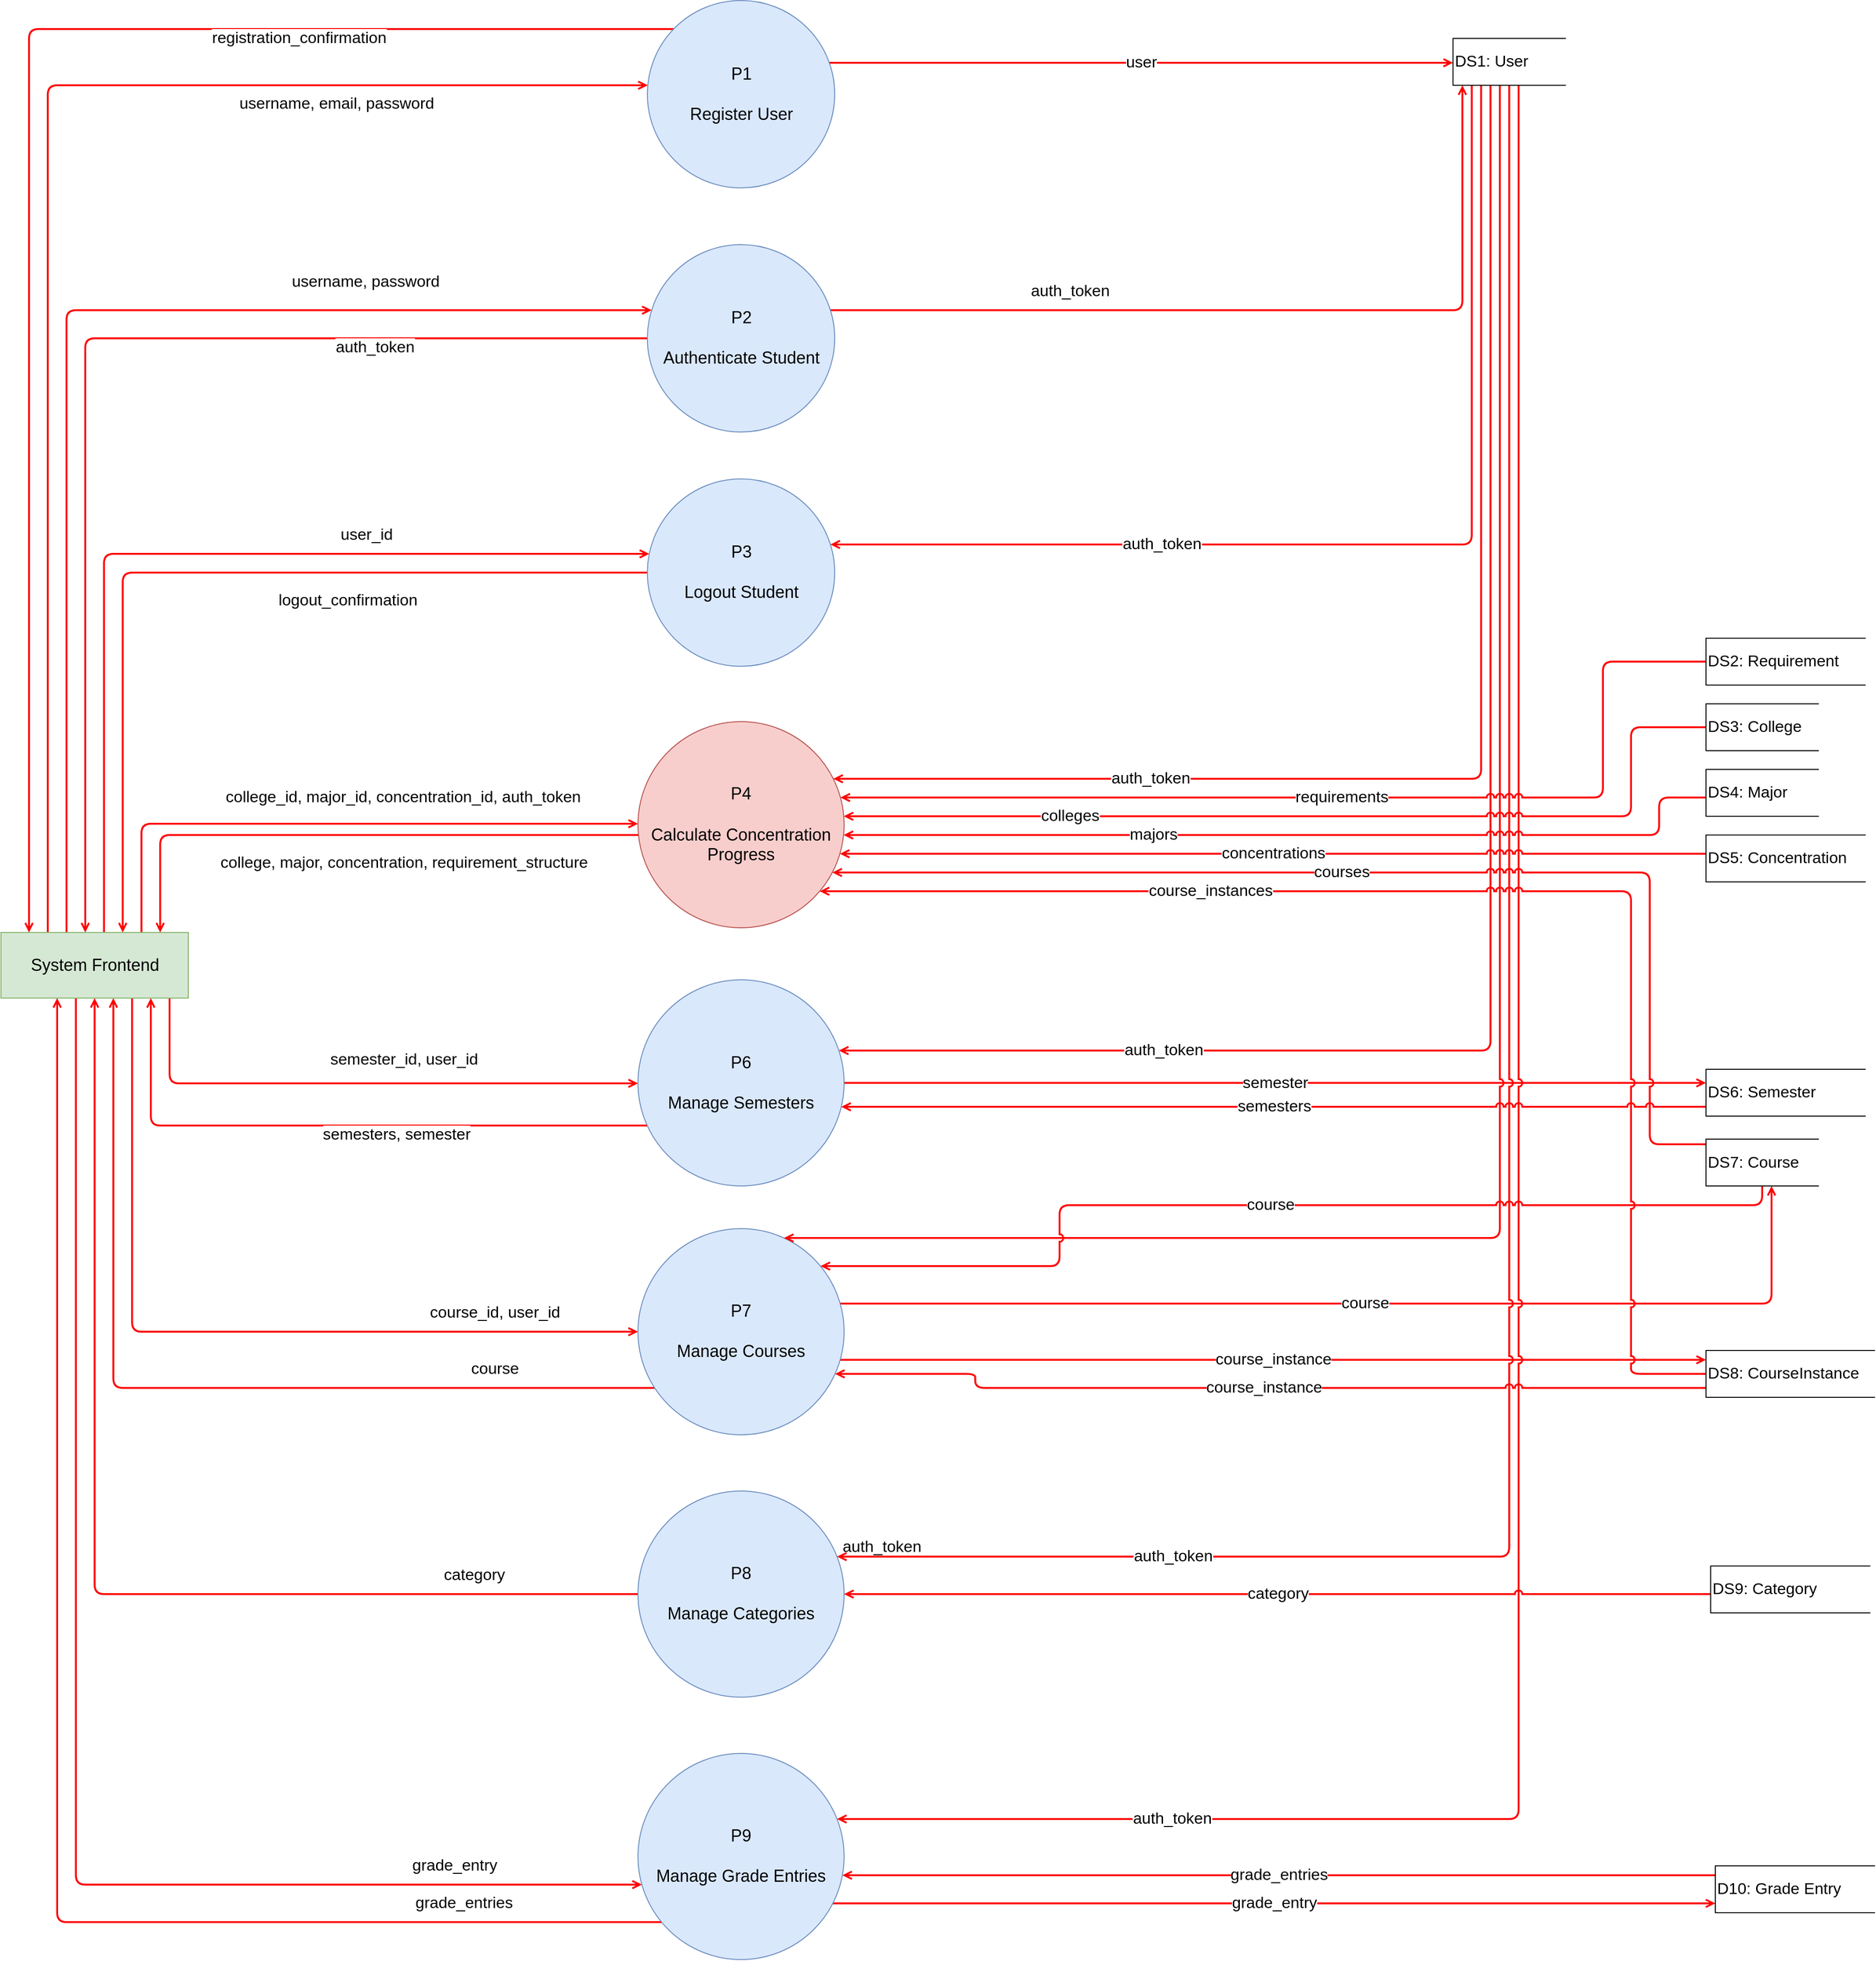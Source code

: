 <?xml version="1.0" encoding="UTF-8"?>
<mxfile compressed="false" version="12.1.7" type="device" pages="1"><diagram id="qxIXQQoXLA4KPB8yL7MM" name="Page-3"><mxGraphModel dx="1956" dy="-97" grid="1" gridSize="10" guides="1" tooltips="1" connect="1" arrows="1" fold="1" page="1" pageScale="1" pageWidth="850" pageHeight="1100" math="0" shadow="0"><root><mxCell id="4MsPIWo7bYqa63KtsmRX-0"/><mxCell id="4MsPIWo7bYqa63KtsmRX-1" parent="4MsPIWo7bYqa63KtsmRX-0"/><mxCell id="GGDL45eSchVPq_Di4uA7-0" value="&lt;font color=&quot;#000000&quot; style=&quot;font-size: 17px&quot;&gt;user&lt;/font&gt;" style="edgeStyle=orthogonalEdgeStyle;rounded=1;orthogonalLoop=1;jettySize=auto;html=1;endArrow=open;endFill=0;strokeColor=#FF0000;strokeWidth=2;fontColor=#FF0000;jumpStyle=arc;" parent="4MsPIWo7bYqa63KtsmRX-1" source="GGDL45eSchVPq_Di4uA7-56" target="GGDL45eSchVPq_Di4uA7-35" edge="1"><mxGeometry relative="1" as="geometry"><Array as="points"><mxPoint x="620" y="1716"/><mxPoint x="620" y="1716"/></Array></mxGeometry></mxCell><mxCell id="GGDL45eSchVPq_Di4uA7-1" value="registration_confirmation" style="edgeStyle=orthogonalEdgeStyle;rounded=1;orthogonalLoop=1;jettySize=auto;html=1;endArrow=open;endFill=0;strokeColor=#FF0000;strokeWidth=2;fontSize=17;fontColor=#000000;jumpStyle=arc;" parent="4MsPIWo7bYqa63KtsmRX-1" source="GGDL45eSchVPq_Di4uA7-56" target="GGDL45eSchVPq_Di4uA7-28" edge="1"><mxGeometry x="-0.515" y="10" relative="1" as="geometry"><Array as="points"><mxPoint x="-410" y="1680"/></Array><mxPoint as="offset"/></mxGeometry></mxCell><mxCell id="GGDL45eSchVPq_Di4uA7-2" value="auth_token" style="edgeStyle=orthogonalEdgeStyle;rounded=1;orthogonalLoop=1;jettySize=auto;html=1;endArrow=open;endFill=0;strokeColor=#FF0000;strokeWidth=2;fontSize=17;fontColor=#000000;jumpStyle=arc;" parent="4MsPIWo7bYqa63KtsmRX-1" source="GGDL45eSchVPq_Di4uA7-4" target="GGDL45eSchVPq_Di4uA7-28" edge="1"><mxGeometry x="-0.526" y="10" relative="1" as="geometry"><Array as="points"><mxPoint x="-350" y="2010"/></Array><mxPoint x="1" as="offset"/></mxGeometry></mxCell><mxCell id="GGDL45eSchVPq_Di4uA7-3" value="auth_token" style="edgeStyle=orthogonalEdgeStyle;orthogonalLoop=1;jettySize=auto;html=1;endArrow=open;endFill=0;strokeColor=#FF0000;strokeWidth=2;fontSize=17;fontColor=#000000;rounded=1;" parent="4MsPIWo7bYqa63KtsmRX-1" source="GGDL45eSchVPq_Di4uA7-4" target="GGDL45eSchVPq_Di4uA7-35" edge="1"><mxGeometry x="-0.44" y="20" relative="1" as="geometry"><Array as="points"><mxPoint x="1120" y="1980"/></Array><mxPoint as="offset"/></mxGeometry></mxCell><mxCell id="GGDL45eSchVPq_Di4uA7-4" value="P2&lt;br&gt;&lt;br&gt;Authenticate Student" style="shape=ellipse;html=1;dashed=0;whitespace=wrap;aspect=fixed;perimeter=ellipsePerimeter;fillColor=#dae8fc;strokeColor=#6c8ebf;fontSize=18;" parent="4MsPIWo7bYqa63KtsmRX-1" vertex="1"><mxGeometry x="250" y="1910" width="200" height="200" as="geometry"/></mxCell><mxCell id="GGDL45eSchVPq_Di4uA7-5" value="logout_confirmation" style="edgeStyle=orthogonalEdgeStyle;rounded=1;orthogonalLoop=1;jettySize=auto;html=1;endArrow=open;endFill=0;strokeColor=#FF0000;strokeWidth=2;fontSize=17;fontColor=#000000;jumpStyle=arc;" parent="4MsPIWo7bYqa63KtsmRX-1" source="GGDL45eSchVPq_Di4uA7-6" target="GGDL45eSchVPq_Di4uA7-28" edge="1"><mxGeometry x="-0.322" y="30" relative="1" as="geometry"><Array as="points"><mxPoint x="-310" y="2260"/></Array><mxPoint as="offset"/></mxGeometry></mxCell><mxCell id="GGDL45eSchVPq_Di4uA7-6" value="P3&lt;br&gt;&lt;br&gt;Logout Student" style="shape=ellipse;html=1;dashed=0;whitespace=wrap;aspect=fixed;perimeter=ellipsePerimeter;fillColor=#dae8fc;strokeColor=#6c8ebf;fontSize=18;" parent="4MsPIWo7bYqa63KtsmRX-1" vertex="1"><mxGeometry x="250" y="2160" width="200" height="200" as="geometry"/></mxCell><mxCell id="GGDL45eSchVPq_Di4uA7-7" value="college, major, concentration, requirement_structure" style="edgeStyle=orthogonalEdgeStyle;orthogonalLoop=1;jettySize=auto;html=1;endArrow=open;endFill=0;strokeColor=#FF0000;strokeWidth=2;fontSize=17;fontColor=#000000;rounded=1;jumpStyle=arc;" parent="4MsPIWo7bYqa63KtsmRX-1" source="GGDL45eSchVPq_Di4uA7-8" target="GGDL45eSchVPq_Di4uA7-28" edge="1"><mxGeometry x="0.759" y="260" relative="1" as="geometry"><Array as="points"><mxPoint x="-270" y="2540"/></Array><mxPoint as="offset"/></mxGeometry></mxCell><mxCell id="GGDL45eSchVPq_Di4uA7-8" value="P4&lt;br&gt;&lt;br&gt;Calculate Concentration Progress" style="shape=ellipse;html=1;dashed=0;whitespace=wrap;aspect=fixed;perimeter=ellipsePerimeter;fillColor=#f8cecc;strokeColor=#b85450;fontSize=18;whiteSpace=wrap;" parent="4MsPIWo7bYqa63KtsmRX-1" vertex="1"><mxGeometry x="240" y="2419" width="220" height="220" as="geometry"/></mxCell><mxCell id="GGDL45eSchVPq_Di4uA7-9" value="semesters, semester" style="edgeStyle=orthogonalEdgeStyle;rounded=1;jumpStyle=arc;orthogonalLoop=1;jettySize=auto;html=1;endArrow=open;endFill=0;strokeColor=#FF0000;strokeWidth=2;fontSize=17;fontColor=#000000;" parent="4MsPIWo7bYqa63KtsmRX-1" source="GGDL45eSchVPq_Di4uA7-11" target="GGDL45eSchVPq_Di4uA7-28" edge="1"><mxGeometry x="-0.196" y="10" relative="1" as="geometry"><Array as="points"><mxPoint x="-280" y="2850"/></Array><mxPoint as="offset"/></mxGeometry></mxCell><mxCell id="GGDL45eSchVPq_Di4uA7-10" value="semester" style="edgeStyle=orthogonalEdgeStyle;rounded=1;jumpStyle=arc;orthogonalLoop=1;jettySize=auto;html=1;endArrow=open;endFill=0;strokeColor=#FF0000;strokeWidth=2;fontSize=17;fontColor=#000000;" parent="4MsPIWo7bYqa63KtsmRX-1" source="GGDL45eSchVPq_Di4uA7-11" target="GGDL45eSchVPq_Di4uA7-53" edge="1"><mxGeometry relative="1" as="geometry"><mxPoint x="520" y="2820" as="targetPoint"/><Array as="points"><mxPoint x="1160" y="2805"/><mxPoint x="1160" y="2805"/></Array></mxGeometry></mxCell><mxCell id="GGDL45eSchVPq_Di4uA7-11" value="P6&lt;br&gt;&lt;br&gt;Manage Semesters" style="shape=ellipse;html=1;dashed=0;whitespace=wrap;aspect=fixed;perimeter=ellipsePerimeter;fillColor=#dae8fc;strokeColor=#6c8ebf;fontSize=18;whiteSpace=wrap;" parent="4MsPIWo7bYqa63KtsmRX-1" vertex="1"><mxGeometry x="240" y="2694.5" width="220" height="220" as="geometry"/></mxCell><mxCell id="GGDL45eSchVPq_Di4uA7-12" value="course" style="edgeStyle=orthogonalEdgeStyle;rounded=1;jumpStyle=arc;orthogonalLoop=1;jettySize=auto;html=1;endArrow=open;endFill=0;strokeColor=#FF0000;strokeWidth=2;fontSize=17;fontColor=#000000;" parent="4MsPIWo7bYqa63KtsmRX-1" source="GGDL45eSchVPq_Di4uA7-15" target="GGDL45eSchVPq_Di4uA7-28" edge="1"><mxGeometry x="-0.657" y="-20" relative="1" as="geometry"><Array as="points"><mxPoint x="-320" y="3130"/></Array><mxPoint as="offset"/></mxGeometry></mxCell><mxCell id="GGDL45eSchVPq_Di4uA7-13" value="course_instance" style="edgeStyle=orthogonalEdgeStyle;rounded=1;jumpStyle=arc;orthogonalLoop=1;jettySize=auto;html=1;endArrow=open;endFill=0;strokeColor=#FF0000;strokeWidth=2;fontSize=17;fontColor=#000000;" parent="4MsPIWo7bYqa63KtsmRX-1" source="GGDL45eSchVPq_Di4uA7-15" target="GGDL45eSchVPq_Di4uA7-49" edge="1"><mxGeometry relative="1" as="geometry"><Array as="points"><mxPoint x="1220" y="3100"/><mxPoint x="1220" y="3100"/></Array></mxGeometry></mxCell><mxCell id="GGDL45eSchVPq_Di4uA7-14" value="course" style="edgeStyle=orthogonalEdgeStyle;rounded=1;jumpStyle=arc;orthogonalLoop=1;jettySize=auto;html=1;endArrow=open;endFill=0;strokeColor=#FF0000;strokeWidth=2;fontSize=17;fontColor=#000000;" parent="4MsPIWo7bYqa63KtsmRX-1" source="GGDL45eSchVPq_Di4uA7-15" target="GGDL45eSchVPq_Di4uA7-46" edge="1"><mxGeometry relative="1" as="geometry"><Array as="points"><mxPoint x="1450" y="3040"/></Array></mxGeometry></mxCell><mxCell id="GGDL45eSchVPq_Di4uA7-15" value="P7&lt;br&gt;&lt;br&gt;Manage Courses" style="shape=ellipse;html=1;dashed=0;whitespace=wrap;aspect=fixed;perimeter=ellipsePerimeter;fillColor=#dae8fc;strokeColor=#6c8ebf;fontSize=18;whiteSpace=wrap;" parent="4MsPIWo7bYqa63KtsmRX-1" vertex="1"><mxGeometry x="240" y="2960" width="220" height="220" as="geometry"/></mxCell><mxCell id="GGDL45eSchVPq_Di4uA7-16" value="category" style="edgeStyle=orthogonalEdgeStyle;rounded=1;jumpStyle=arc;orthogonalLoop=1;jettySize=auto;html=1;endArrow=open;endFill=0;strokeColor=#FF0000;strokeWidth=2;fontSize=17;fontColor=#000000;" parent="4MsPIWo7bYqa63KtsmRX-1" source="GGDL45eSchVPq_Di4uA7-17" target="GGDL45eSchVPq_Di4uA7-28" edge="1"><mxGeometry x="-0.711" y="-20" relative="1" as="geometry"><mxPoint as="offset"/></mxGeometry></mxCell><mxCell id="GGDL45eSchVPq_Di4uA7-17" value="P8&lt;br&gt;&lt;br&gt;Manage Categories" style="shape=ellipse;html=1;dashed=0;whitespace=wrap;aspect=fixed;perimeter=ellipsePerimeter;fillColor=#dae8fc;strokeColor=#6c8ebf;fontSize=18;whiteSpace=wrap;" parent="4MsPIWo7bYqa63KtsmRX-1" vertex="1"><mxGeometry x="240" y="3240" width="220" height="220" as="geometry"/></mxCell><mxCell id="GGDL45eSchVPq_Di4uA7-18" value="grade_entry" style="edgeStyle=orthogonalEdgeStyle;rounded=1;jumpStyle=arc;orthogonalLoop=1;jettySize=auto;html=1;endArrow=open;endFill=0;strokeColor=#FF0000;strokeWidth=2;fontSize=17;fontColor=#000000;" parent="4MsPIWo7bYqa63KtsmRX-1" source="GGDL45eSchVPq_Di4uA7-20" target="GGDL45eSchVPq_Di4uA7-55" edge="1"><mxGeometry relative="1" as="geometry"><Array as="points"><mxPoint x="920" y="3680"/><mxPoint x="920" y="3680"/></Array></mxGeometry></mxCell><mxCell id="GGDL45eSchVPq_Di4uA7-19" value="grade_entries" style="edgeStyle=orthogonalEdgeStyle;rounded=1;jumpStyle=arc;orthogonalLoop=1;jettySize=auto;html=1;endArrow=open;endFill=0;strokeColor=#FF0000;strokeWidth=2;fontSize=17;fontColor=#000000;" parent="4MsPIWo7bYqa63KtsmRX-1" source="GGDL45eSchVPq_Di4uA7-20" target="GGDL45eSchVPq_Di4uA7-28" edge="1"><mxGeometry x="-0.741" y="-20" relative="1" as="geometry"><Array as="points"><mxPoint x="-380" y="3700"/></Array><mxPoint as="offset"/></mxGeometry></mxCell><mxCell id="GGDL45eSchVPq_Di4uA7-20" value="P9&lt;br&gt;&lt;br&gt;Manage Grade Entries" style="shape=ellipse;html=1;dashed=0;whitespace=wrap;aspect=fixed;perimeter=ellipsePerimeter;fillColor=#dae8fc;strokeColor=#6c8ebf;fontSize=18;whiteSpace=wrap;" parent="4MsPIWo7bYqa63KtsmRX-1" vertex="1"><mxGeometry x="240" y="3520" width="220" height="220" as="geometry"/></mxCell><mxCell id="GGDL45eSchVPq_Di4uA7-21" value="&lt;span style=&quot;font-size: 17px&quot;&gt;username, email, password&lt;/span&gt;" style="edgeStyle=orthogonalEdgeStyle;rounded=1;orthogonalLoop=1;jettySize=auto;html=1;strokeWidth=2;strokeColor=#FF0000;endArrow=open;endFill=0;jumpStyle=arc;" parent="4MsPIWo7bYqa63KtsmRX-1" source="GGDL45eSchVPq_Di4uA7-28" target="GGDL45eSchVPq_Di4uA7-56" edge="1"><mxGeometry x="0.571" y="-20" relative="1" as="geometry"><Array as="points"><mxPoint x="-390" y="1740"/></Array><mxPoint x="-1" as="offset"/></mxGeometry></mxCell><mxCell id="GGDL45eSchVPq_Di4uA7-22" value="username, password" style="edgeStyle=orthogonalEdgeStyle;rounded=1;orthogonalLoop=1;jettySize=auto;html=1;endArrow=open;endFill=0;strokeColor=#FF0000;strokeWidth=2;fontColor=#000000;fontSize=17;jumpStyle=arc;" parent="4MsPIWo7bYqa63KtsmRX-1" source="GGDL45eSchVPq_Di4uA7-28" target="GGDL45eSchVPq_Di4uA7-4" edge="1"><mxGeometry x="0.527" y="30" relative="1" as="geometry"><Array as="points"><mxPoint x="-370" y="1980"/></Array><mxPoint x="-1" as="offset"/></mxGeometry></mxCell><mxCell id="GGDL45eSchVPq_Di4uA7-23" value="user_id" style="edgeStyle=orthogonalEdgeStyle;rounded=1;orthogonalLoop=1;jettySize=auto;html=1;endArrow=open;endFill=0;strokeColor=#FF0000;strokeWidth=2;fontSize=17;fontColor=#000000;jumpStyle=arc;" parent="4MsPIWo7bYqa63KtsmRX-1" source="GGDL45eSchVPq_Di4uA7-28" target="GGDL45eSchVPq_Di4uA7-6" edge="1"><mxGeometry x="0.388" y="20" relative="1" as="geometry"><Array as="points"><mxPoint x="-330" y="2240"/></Array><mxPoint x="-1" as="offset"/></mxGeometry></mxCell><mxCell id="GGDL45eSchVPq_Di4uA7-24" value="college_id, major_id, concentration_id, auth_token" style="edgeStyle=orthogonalEdgeStyle;orthogonalLoop=1;jettySize=auto;html=1;endArrow=open;endFill=0;strokeColor=#FF0000;strokeWidth=2;fontSize=17;fontColor=#000000;rounded=1;jumpStyle=arc;" parent="4MsPIWo7bYqa63KtsmRX-1" source="GGDL45eSchVPq_Di4uA7-28" target="GGDL45eSchVPq_Di4uA7-8" edge="1"><mxGeometry x="0.226" y="28" relative="1" as="geometry"><Array as="points"><mxPoint x="-290" y="2528"/></Array><mxPoint x="-1" as="offset"/></mxGeometry></mxCell><mxCell id="GGDL45eSchVPq_Di4uA7-25" value="semester_id, user_id" style="edgeStyle=orthogonalEdgeStyle;rounded=1;jumpStyle=arc;orthogonalLoop=1;jettySize=auto;html=1;endArrow=open;endFill=0;strokeColor=#FF0000;strokeWidth=2;fontSize=17;fontColor=#000000;" parent="4MsPIWo7bYqa63KtsmRX-1" source="GGDL45eSchVPq_Di4uA7-28" target="GGDL45eSchVPq_Di4uA7-11" edge="1"><mxGeometry x="0.154" y="25" relative="1" as="geometry"><Array as="points"><mxPoint x="-260" y="2805"/></Array><mxPoint as="offset"/></mxGeometry></mxCell><mxCell id="GGDL45eSchVPq_Di4uA7-26" value="course_id, user_id" style="edgeStyle=orthogonalEdgeStyle;rounded=1;jumpStyle=arc;orthogonalLoop=1;jettySize=auto;html=1;endArrow=open;endFill=0;strokeColor=#FF0000;strokeWidth=2;fontSize=17;fontColor=#000000;" parent="4MsPIWo7bYqa63KtsmRX-1" source="GGDL45eSchVPq_Di4uA7-28" target="GGDL45eSchVPq_Di4uA7-15" edge="1"><mxGeometry x="0.658" y="20" relative="1" as="geometry"><Array as="points"><mxPoint x="-300" y="3070"/></Array><mxPoint as="offset"/></mxGeometry></mxCell><mxCell id="GGDL45eSchVPq_Di4uA7-27" value="grade_entry" style="edgeStyle=orthogonalEdgeStyle;rounded=1;jumpStyle=arc;orthogonalLoop=1;jettySize=auto;html=1;endArrow=open;endFill=0;strokeColor=#FF0000;strokeWidth=2;fontSize=17;fontColor=#000000;" parent="4MsPIWo7bYqa63KtsmRX-1" source="GGDL45eSchVPq_Di4uA7-28" target="GGDL45eSchVPq_Di4uA7-20" edge="1"><mxGeometry x="0.741" y="20" relative="1" as="geometry"><Array as="points"><mxPoint x="-360" y="3660"/></Array><mxPoint as="offset"/></mxGeometry></mxCell><mxCell id="GGDL45eSchVPq_Di4uA7-28" value="System Frontend" style="html=1;dashed=0;whitespace=wrap;fillColor=#d5e8d4;strokeColor=#82b366;fontSize=18;" parent="4MsPIWo7bYqa63KtsmRX-1" vertex="1"><mxGeometry x="-440" y="2644" width="200" height="70" as="geometry"/></mxCell><mxCell id="GGDL45eSchVPq_Di4uA7-29" value="auth_token" style="edgeStyle=orthogonalEdgeStyle;orthogonalLoop=1;jettySize=auto;html=1;endArrow=open;endFill=0;strokeColor=#FF0000;strokeWidth=2;fontSize=17;fontColor=#000000;rounded=1;jumpStyle=arc;" parent="4MsPIWo7bYqa63KtsmRX-1" source="GGDL45eSchVPq_Di4uA7-35" target="GGDL45eSchVPq_Di4uA7-6" edge="1"><mxGeometry x="0.397" relative="1" as="geometry"><Array as="points"><mxPoint x="1130" y="2230"/></Array><mxPoint x="-1" as="offset"/></mxGeometry></mxCell><mxCell id="GGDL45eSchVPq_Di4uA7-30" value="auth_token" style="edgeStyle=orthogonalEdgeStyle;orthogonalLoop=1;jettySize=auto;html=1;endArrow=open;endFill=0;strokeColor=#FF0000;strokeWidth=2;fontSize=17;fontColor=#000000;rounded=1;jumpStyle=arc;" parent="4MsPIWo7bYqa63KtsmRX-1" source="GGDL45eSchVPq_Di4uA7-35" target="GGDL45eSchVPq_Di4uA7-8" edge="1"><mxGeometry x="0.527" relative="1" as="geometry"><Array as="points"><mxPoint x="1140" y="2480"/></Array><mxPoint as="offset"/></mxGeometry></mxCell><mxCell id="GGDL45eSchVPq_Di4uA7-31" value="auth_token" style="edgeStyle=orthogonalEdgeStyle;rounded=1;jumpStyle=arc;orthogonalLoop=1;jettySize=auto;html=1;endArrow=open;endFill=0;strokeColor=#FF0000;strokeWidth=2;fontSize=17;fontColor=#000000;" parent="4MsPIWo7bYqa63KtsmRX-1" source="GGDL45eSchVPq_Di4uA7-35" target="GGDL45eSchVPq_Di4uA7-11" edge="1"><mxGeometry x="0.599" relative="1" as="geometry"><Array as="points"><mxPoint x="1150" y="2770"/></Array><mxPoint as="offset"/></mxGeometry></mxCell><mxCell id="GGDL45eSchVPq_Di4uA7-32" value="auth_token" style="edgeStyle=orthogonalEdgeStyle;rounded=1;jumpStyle=arc;orthogonalLoop=1;jettySize=auto;html=1;endArrow=open;endFill=0;strokeColor=#FF0000;strokeWidth=2;fontSize=17;fontColor=#000000;" parent="4MsPIWo7bYqa63KtsmRX-1" source="GGDL45eSchVPq_Di4uA7-35" target="GGDL45eSchVPq_Di4uA7-15" edge="1"><mxGeometry x="0.233" y="-330" relative="1" as="geometry"><Array as="points"><mxPoint x="1160" y="2970"/></Array><mxPoint x="-330" y="330" as="offset"/></mxGeometry></mxCell><mxCell id="GGDL45eSchVPq_Di4uA7-33" value="auth_token" style="edgeStyle=orthogonalEdgeStyle;rounded=1;jumpStyle=arc;orthogonalLoop=1;jettySize=auto;html=1;endArrow=open;endFill=0;strokeColor=#FF0000;strokeWidth=2;fontSize=17;fontColor=#000000;" parent="4MsPIWo7bYqa63KtsmRX-1" source="GGDL45eSchVPq_Di4uA7-35" target="GGDL45eSchVPq_Di4uA7-17" edge="1"><mxGeometry x="0.687" relative="1" as="geometry"><Array as="points"><mxPoint x="1170" y="3310"/></Array><mxPoint as="offset"/></mxGeometry></mxCell><mxCell id="GGDL45eSchVPq_Di4uA7-34" value="auth_token" style="edgeStyle=orthogonalEdgeStyle;rounded=1;jumpStyle=arc;orthogonalLoop=1;jettySize=auto;html=1;endArrow=open;endFill=0;strokeColor=#FF0000;strokeWidth=2;fontSize=17;fontColor=#000000;" parent="4MsPIWo7bYqa63KtsmRX-1" source="GGDL45eSchVPq_Di4uA7-35" target="GGDL45eSchVPq_Di4uA7-20" edge="1"><mxGeometry x="0.723" relative="1" as="geometry"><Array as="points"><mxPoint x="1180" y="3590"/></Array><mxPoint as="offset"/></mxGeometry></mxCell><mxCell id="GGDL45eSchVPq_Di4uA7-35" value="&lt;font color=&quot;#000000&quot; style=&quot;font-size: 17px&quot;&gt;DS1: User&lt;/font&gt;" style="html=1;dashed=0;whitespace=wrap;shape=partialRectangle;right=0;fillColor=none;fontColor=#FF0000;align=left;fontSize=17;" parent="4MsPIWo7bYqa63KtsmRX-1" vertex="1"><mxGeometry x="1110" y="1690" width="120" height="50" as="geometry"/></mxCell><mxCell id="GGDL45eSchVPq_Di4uA7-36" value="colleges" style="edgeStyle=orthogonalEdgeStyle;orthogonalLoop=1;jettySize=auto;html=1;endArrow=open;endFill=0;strokeColor=#FF0000;strokeWidth=2;fontSize=17;fontColor=#000000;rounded=1;jumpStyle=arc;" parent="4MsPIWo7bYqa63KtsmRX-1" source="GGDL45eSchVPq_Di4uA7-37" target="GGDL45eSchVPq_Di4uA7-8" edge="1"><mxGeometry x="0.526" relative="1" as="geometry"><Array as="points"><mxPoint x="1300" y="2425"/><mxPoint x="1300" y="2520"/></Array><mxPoint as="offset"/></mxGeometry></mxCell><mxCell id="GGDL45eSchVPq_Di4uA7-37" value="&lt;font color=&quot;#000000&quot; style=&quot;font-size: 17px&quot;&gt;DS3: College&lt;/font&gt;" style="html=1;dashed=0;whitespace=wrap;shape=partialRectangle;right=0;fillColor=none;fontColor=#FF0000;align=left;fontSize=17;" parent="4MsPIWo7bYqa63KtsmRX-1" vertex="1"><mxGeometry x="1380" y="2400" width="120" height="50" as="geometry"/></mxCell><mxCell id="GGDL45eSchVPq_Di4uA7-38" value="majors" style="edgeStyle=orthogonalEdgeStyle;orthogonalLoop=1;jettySize=auto;html=1;endArrow=open;endFill=0;strokeColor=#FF0000;strokeWidth=2;fontSize=17;fontColor=#000000;rounded=1;jumpStyle=arc;" parent="4MsPIWo7bYqa63KtsmRX-1" source="GGDL45eSchVPq_Di4uA7-39" target="GGDL45eSchVPq_Di4uA7-8" edge="1"><mxGeometry x="0.312" relative="1" as="geometry"><Array as="points"><mxPoint x="1330" y="2500"/><mxPoint x="1330" y="2540"/></Array><mxPoint as="offset"/></mxGeometry></mxCell><mxCell id="GGDL45eSchVPq_Di4uA7-39" value="&lt;font color=&quot;#000000&quot; style=&quot;font-size: 17px&quot;&gt;DS4: Major&lt;/font&gt;" style="html=1;dashed=0;whitespace=wrap;shape=partialRectangle;right=0;fillColor=none;fontColor=#FF0000;align=left;fontSize=17;" parent="4MsPIWo7bYqa63KtsmRX-1" vertex="1"><mxGeometry x="1380" y="2470" width="120" height="50" as="geometry"/></mxCell><mxCell id="GGDL45eSchVPq_Di4uA7-40" value="concentrations" style="edgeStyle=orthogonalEdgeStyle;orthogonalLoop=1;jettySize=auto;html=1;endArrow=open;endFill=0;strokeColor=#FF0000;strokeWidth=2;fontSize=17;fontColor=#000000;rounded=1;jumpStyle=arc;" parent="4MsPIWo7bYqa63KtsmRX-1" source="GGDL45eSchVPq_Di4uA7-41" target="GGDL45eSchVPq_Di4uA7-8" edge="1"><mxGeometry relative="1" as="geometry"><Array as="points"><mxPoint x="920" y="2560"/><mxPoint x="920" y="2560"/></Array></mxGeometry></mxCell><mxCell id="GGDL45eSchVPq_Di4uA7-41" value="&lt;font color=&quot;#000000&quot; style=&quot;font-size: 17px&quot;&gt;DS5: Concentration&lt;/font&gt;" style="html=1;dashed=0;whitespace=wrap;shape=partialRectangle;right=0;fillColor=none;fontColor=#FF0000;align=left;fontSize=17;" parent="4MsPIWo7bYqa63KtsmRX-1" vertex="1"><mxGeometry x="1380" y="2540" width="170" height="50" as="geometry"/></mxCell><mxCell id="GGDL45eSchVPq_Di4uA7-42" value="requirements" style="edgeStyle=orthogonalEdgeStyle;orthogonalLoop=1;jettySize=auto;html=1;endArrow=open;endFill=0;strokeColor=#FF0000;strokeWidth=2;fontSize=17;fontColor=#000000;rounded=1;jumpStyle=arc;" parent="4MsPIWo7bYqa63KtsmRX-1" source="GGDL45eSchVPq_Di4uA7-43" target="GGDL45eSchVPq_Di4uA7-8" edge="1"><mxGeometry relative="1" as="geometry"><Array as="points"><mxPoint x="1270" y="2355"/><mxPoint x="1270" y="2500"/></Array></mxGeometry></mxCell><mxCell id="GGDL45eSchVPq_Di4uA7-43" value="&lt;font color=&quot;#000000&quot; style=&quot;font-size: 17px&quot;&gt;DS2: Requirement&lt;/font&gt;" style="html=1;dashed=0;whitespace=wrap;shape=partialRectangle;right=0;fillColor=none;fontColor=#FF0000;align=left;fontSize=17;" parent="4MsPIWo7bYqa63KtsmRX-1" vertex="1"><mxGeometry x="1380" y="2330" width="170" height="50" as="geometry"/></mxCell><mxCell id="GGDL45eSchVPq_Di4uA7-44" value="courses" style="edgeStyle=orthogonalEdgeStyle;orthogonalLoop=1;jettySize=auto;html=1;endArrow=open;endFill=0;strokeColor=#FF0000;strokeWidth=2;fontSize=17;fontColor=#000000;rounded=1;jumpStyle=arc;" parent="4MsPIWo7bYqa63KtsmRX-1" source="GGDL45eSchVPq_Di4uA7-46" target="GGDL45eSchVPq_Di4uA7-8" edge="1"><mxGeometry x="0.112" relative="1" as="geometry"><Array as="points"><mxPoint x="1320" y="2870"/><mxPoint x="1320" y="2580"/></Array><mxPoint as="offset"/></mxGeometry></mxCell><mxCell id="GGDL45eSchVPq_Di4uA7-45" value="course" style="edgeStyle=orthogonalEdgeStyle;rounded=1;jumpStyle=arc;orthogonalLoop=1;jettySize=auto;html=1;endArrow=open;endFill=0;strokeColor=#FF0000;strokeWidth=2;fontSize=17;fontColor=#000000;" parent="4MsPIWo7bYqa63KtsmRX-1" source="GGDL45eSchVPq_Di4uA7-46" target="GGDL45eSchVPq_Di4uA7-15" edge="1"><mxGeometry relative="1" as="geometry"><Array as="points"><mxPoint x="690" y="2935"/><mxPoint x="690" y="3000"/></Array></mxGeometry></mxCell><mxCell id="GGDL45eSchVPq_Di4uA7-46" value="&lt;font color=&quot;#000000&quot; style=&quot;font-size: 17px&quot;&gt;DS7: Course&lt;/font&gt;" style="html=1;dashed=0;whitespace=wrap;shape=partialRectangle;right=0;fillColor=none;fontColor=#FF0000;align=left;fontSize=17;" parent="4MsPIWo7bYqa63KtsmRX-1" vertex="1"><mxGeometry x="1380" y="2864.5" width="120" height="50" as="geometry"/></mxCell><mxCell id="GGDL45eSchVPq_Di4uA7-47" value="course_instances" style="edgeStyle=orthogonalEdgeStyle;orthogonalLoop=1;jettySize=auto;html=1;endArrow=open;endFill=0;strokeColor=#FF0000;strokeWidth=2;fontSize=17;fontColor=#000000;rounded=1;jumpStyle=arc;" parent="4MsPIWo7bYqa63KtsmRX-1" source="GGDL45eSchVPq_Di4uA7-49" target="GGDL45eSchVPq_Di4uA7-8" edge="1"><mxGeometry x="0.43" relative="1" as="geometry"><Array as="points"><mxPoint x="1300" y="3115"/><mxPoint x="1300" y="2600"/></Array><mxPoint as="offset"/></mxGeometry></mxCell><mxCell id="GGDL45eSchVPq_Di4uA7-48" value="course_instance" style="edgeStyle=orthogonalEdgeStyle;rounded=1;jumpStyle=arc;orthogonalLoop=1;jettySize=auto;html=1;endArrow=open;endFill=0;strokeColor=#FF0000;strokeWidth=2;fontSize=17;fontColor=#000000;" parent="4MsPIWo7bYqa63KtsmRX-1" source="GGDL45eSchVPq_Di4uA7-49" target="GGDL45eSchVPq_Di4uA7-15" edge="1"><mxGeometry relative="1" as="geometry"><Array as="points"><mxPoint x="600" y="3130"/><mxPoint x="600" y="3115"/></Array></mxGeometry></mxCell><mxCell id="GGDL45eSchVPq_Di4uA7-49" value="&lt;font color=&quot;#000000&quot; style=&quot;font-size: 17px&quot;&gt;DS8: CourseInstance&lt;/font&gt;" style="html=1;dashed=0;whitespace=wrap;shape=partialRectangle;right=0;fillColor=none;fontColor=#FF0000;align=left;fontSize=17;" parent="4MsPIWo7bYqa63KtsmRX-1" vertex="1"><mxGeometry x="1380" y="3090" width="180" height="50" as="geometry"/></mxCell><mxCell id="GGDL45eSchVPq_Di4uA7-50" value="category" style="edgeStyle=orthogonalEdgeStyle;rounded=1;jumpStyle=arc;orthogonalLoop=1;jettySize=auto;html=1;endArrow=open;endFill=0;strokeColor=#FF0000;strokeWidth=2;fontSize=17;fontColor=#000000;" parent="4MsPIWo7bYqa63KtsmRX-1" source="GGDL45eSchVPq_Di4uA7-51" target="GGDL45eSchVPq_Di4uA7-17" edge="1"><mxGeometry relative="1" as="geometry"><Array as="points"><mxPoint x="705" y="3350"/></Array></mxGeometry></mxCell><mxCell id="GGDL45eSchVPq_Di4uA7-51" value="&lt;font color=&quot;#000000&quot; style=&quot;font-size: 17px&quot;&gt;DS9: Category&lt;/font&gt;" style="html=1;dashed=0;whitespace=wrap;shape=partialRectangle;right=0;fillColor=none;fontColor=#FF0000;align=left;fontSize=17;" parent="4MsPIWo7bYqa63KtsmRX-1" vertex="1"><mxGeometry x="1385" y="3320" width="170" height="50" as="geometry"/></mxCell><mxCell id="GGDL45eSchVPq_Di4uA7-52" value="semesters" style="edgeStyle=orthogonalEdgeStyle;rounded=1;jumpStyle=arc;orthogonalLoop=1;jettySize=auto;html=1;endArrow=open;endFill=0;strokeColor=#FF0000;strokeWidth=2;fontSize=17;fontColor=#000000;" parent="4MsPIWo7bYqa63KtsmRX-1" source="GGDL45eSchVPq_Di4uA7-53" target="GGDL45eSchVPq_Di4uA7-11" edge="1"><mxGeometry relative="1" as="geometry"><Array as="points"><mxPoint x="920" y="2830"/><mxPoint x="920" y="2830"/></Array></mxGeometry></mxCell><mxCell id="GGDL45eSchVPq_Di4uA7-53" value="&lt;font color=&quot;#000000&quot; style=&quot;font-size: 17px&quot;&gt;DS6: Semester&lt;/font&gt;" style="html=1;dashed=0;whitespace=wrap;shape=partialRectangle;right=0;fillColor=none;fontColor=#FF0000;align=left;fontSize=17;" parent="4MsPIWo7bYqa63KtsmRX-1" vertex="1"><mxGeometry x="1380" y="2790" width="170" height="50" as="geometry"/></mxCell><mxCell id="GGDL45eSchVPq_Di4uA7-54" value="grade_entries" style="edgeStyle=orthogonalEdgeStyle;rounded=1;jumpStyle=arc;orthogonalLoop=1;jettySize=auto;html=1;endArrow=open;endFill=0;strokeColor=#FF0000;strokeWidth=2;fontSize=17;fontColor=#000000;" parent="4MsPIWo7bYqa63KtsmRX-1" source="GGDL45eSchVPq_Di4uA7-55" target="GGDL45eSchVPq_Di4uA7-20" edge="1"><mxGeometry relative="1" as="geometry"><Array as="points"><mxPoint x="900" y="3650"/><mxPoint x="900" y="3650"/></Array></mxGeometry></mxCell><mxCell id="GGDL45eSchVPq_Di4uA7-55" value="&lt;font color=&quot;#000000&quot; style=&quot;font-size: 17px&quot;&gt;D10: Grade Entry&lt;/font&gt;" style="html=1;dashed=0;whitespace=wrap;shape=partialRectangle;right=0;fillColor=none;fontColor=#FF0000;align=left;fontSize=17;" parent="4MsPIWo7bYqa63KtsmRX-1" vertex="1"><mxGeometry x="1390" y="3640" width="170" height="50" as="geometry"/></mxCell><mxCell id="GGDL45eSchVPq_Di4uA7-56" value="P1&lt;br&gt;&lt;br&gt;Register User" style="shape=ellipse;html=1;dashed=0;whitespace=wrap;aspect=fixed;perimeter=ellipsePerimeter;fillColor=#dae8fc;strokeColor=#6c8ebf;fontSize=18;" parent="4MsPIWo7bYqa63KtsmRX-1" vertex="1"><mxGeometry x="250" y="1649.5" width="200" height="200" as="geometry"/></mxCell></root></mxGraphModel></diagram></mxfile>